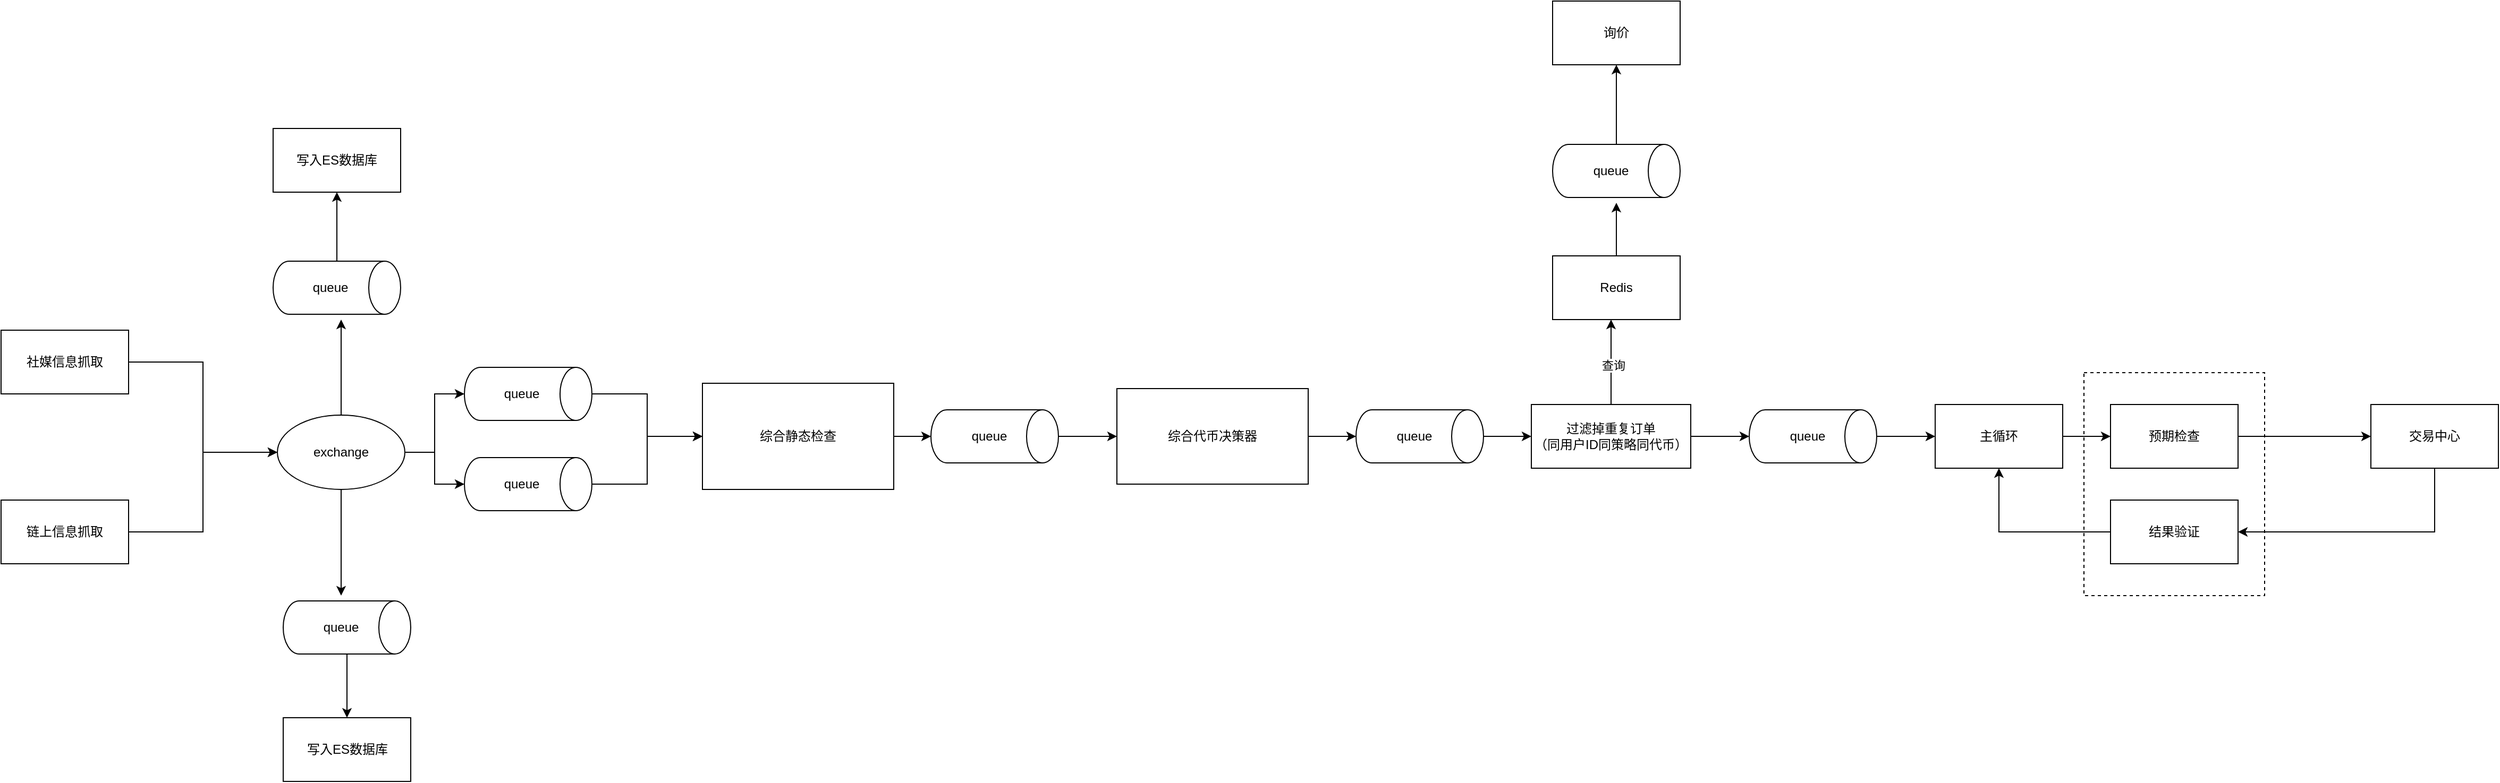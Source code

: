 <mxfile version="28.2.3">
  <diagram name="第 1 页" id="ktbgdnzE6EwHR5D7C_3F">
    <mxGraphModel dx="3804" dy="2698" grid="1" gridSize="10" guides="1" tooltips="1" connect="1" arrows="1" fold="1" page="1" pageScale="1" pageWidth="827" pageHeight="1169" math="0" shadow="0">
      <root>
        <mxCell id="0" />
        <mxCell id="1" parent="0" />
        <mxCell id="BARgVbZ0Zno3lgLKfqqs-4" value="" style="rounded=0;whiteSpace=wrap;html=1;dashed=1;" vertex="1" parent="1">
          <mxGeometry x="1820" y="200" width="170" height="210" as="geometry" />
        </mxCell>
        <mxCell id="co5VTCmra7gZKyppTI4R-13" style="edgeStyle=orthogonalEdgeStyle;rounded=0;orthogonalLoop=1;jettySize=auto;html=1;entryX=0;entryY=0.5;entryDx=0;entryDy=0;" parent="1" source="co5VTCmra7gZKyppTI4R-1" target="co5VTCmra7gZKyppTI4R-9" edge="1">
          <mxGeometry relative="1" as="geometry" />
        </mxCell>
        <mxCell id="co5VTCmra7gZKyppTI4R-1" value="" style="shape=cylinder3;whiteSpace=wrap;html=1;boundedLbl=1;backgroundOutline=1;size=15;rotation=90;" parent="1" vertex="1">
          <mxGeometry x="331" y="245" width="50" height="120" as="geometry" />
        </mxCell>
        <mxCell id="co5VTCmra7gZKyppTI4R-2" value="queue" style="text;html=1;align=center;verticalAlign=middle;whiteSpace=wrap;rounded=0;" parent="1" vertex="1">
          <mxGeometry x="320" y="290" width="60" height="30" as="geometry" />
        </mxCell>
        <mxCell id="co5VTCmra7gZKyppTI4R-12" style="edgeStyle=orthogonalEdgeStyle;rounded=0;orthogonalLoop=1;jettySize=auto;html=1;" parent="1" source="co5VTCmra7gZKyppTI4R-5" target="co5VTCmra7gZKyppTI4R-9" edge="1">
          <mxGeometry relative="1" as="geometry" />
        </mxCell>
        <mxCell id="co5VTCmra7gZKyppTI4R-5" value="" style="shape=cylinder3;whiteSpace=wrap;html=1;boundedLbl=1;backgroundOutline=1;size=15;rotation=90;" parent="1" vertex="1">
          <mxGeometry x="331" y="160" width="50" height="120" as="geometry" />
        </mxCell>
        <mxCell id="co5VTCmra7gZKyppTI4R-6" value="queue" style="text;html=1;align=center;verticalAlign=middle;whiteSpace=wrap;rounded=0;" parent="1" vertex="1">
          <mxGeometry x="320" y="205" width="60" height="30" as="geometry" />
        </mxCell>
        <mxCell id="co5VTCmra7gZKyppTI4R-17" style="edgeStyle=orthogonalEdgeStyle;rounded=0;orthogonalLoop=1;jettySize=auto;html=1;" parent="1" source="co5VTCmra7gZKyppTI4R-9" target="co5VTCmra7gZKyppTI4R-15" edge="1">
          <mxGeometry relative="1" as="geometry" />
        </mxCell>
        <mxCell id="co5VTCmra7gZKyppTI4R-9" value="综合静态检查" style="rounded=0;whiteSpace=wrap;html=1;" parent="1" vertex="1">
          <mxGeometry x="520" y="210" width="180" height="100" as="geometry" />
        </mxCell>
        <mxCell id="co5VTCmra7gZKyppTI4R-19" style="edgeStyle=orthogonalEdgeStyle;rounded=0;orthogonalLoop=1;jettySize=auto;html=1;entryX=0;entryY=0.5;entryDx=0;entryDy=0;" parent="1" source="co5VTCmra7gZKyppTI4R-15" target="co5VTCmra7gZKyppTI4R-18" edge="1">
          <mxGeometry relative="1" as="geometry" />
        </mxCell>
        <mxCell id="co5VTCmra7gZKyppTI4R-15" value="" style="shape=cylinder3;whiteSpace=wrap;html=1;boundedLbl=1;backgroundOutline=1;size=15;rotation=90;" parent="1" vertex="1">
          <mxGeometry x="770" y="200" width="50" height="120" as="geometry" />
        </mxCell>
        <mxCell id="co5VTCmra7gZKyppTI4R-16" value="queue" style="text;html=1;align=center;verticalAlign=middle;whiteSpace=wrap;rounded=0;" parent="1" vertex="1">
          <mxGeometry x="760" y="245" width="60" height="30" as="geometry" />
        </mxCell>
        <mxCell id="co5VTCmra7gZKyppTI4R-18" value="综合代币决策器" style="rounded=0;whiteSpace=wrap;html=1;" parent="1" vertex="1">
          <mxGeometry x="910" y="215" width="180" height="90" as="geometry" />
        </mxCell>
        <mxCell id="co5VTCmra7gZKyppTI4R-24" style="edgeStyle=orthogonalEdgeStyle;rounded=0;orthogonalLoop=1;jettySize=auto;html=1;" parent="1" source="co5VTCmra7gZKyppTI4R-21" edge="1">
          <mxGeometry relative="1" as="geometry">
            <mxPoint x="1300" y="260" as="targetPoint" />
          </mxGeometry>
        </mxCell>
        <mxCell id="co5VTCmra7gZKyppTI4R-21" value="" style="shape=cylinder3;whiteSpace=wrap;html=1;boundedLbl=1;backgroundOutline=1;size=15;rotation=90;" parent="1" vertex="1">
          <mxGeometry x="1170" y="200" width="50" height="120" as="geometry" />
        </mxCell>
        <mxCell id="co5VTCmra7gZKyppTI4R-22" value="queue" style="text;html=1;align=center;verticalAlign=middle;whiteSpace=wrap;rounded=0;" parent="1" vertex="1">
          <mxGeometry x="1160" y="245" width="60" height="30" as="geometry" />
        </mxCell>
        <mxCell id="co5VTCmra7gZKyppTI4R-23" style="edgeStyle=orthogonalEdgeStyle;rounded=0;orthogonalLoop=1;jettySize=auto;html=1;entryX=0.5;entryY=1;entryDx=0;entryDy=0;entryPerimeter=0;" parent="1" source="co5VTCmra7gZKyppTI4R-18" target="co5VTCmra7gZKyppTI4R-21" edge="1">
          <mxGeometry relative="1" as="geometry" />
        </mxCell>
        <mxCell id="co5VTCmra7gZKyppTI4R-28" style="edgeStyle=orthogonalEdgeStyle;rounded=0;orthogonalLoop=1;jettySize=auto;html=1;" parent="1" source="co5VTCmra7gZKyppTI4R-25" target="co5VTCmra7gZKyppTI4R-26" edge="1">
          <mxGeometry relative="1" as="geometry" />
        </mxCell>
        <mxCell id="BARgVbZ0Zno3lgLKfqqs-17" style="edgeStyle=orthogonalEdgeStyle;rounded=0;orthogonalLoop=1;jettySize=auto;html=1;" edge="1" parent="1" source="co5VTCmra7gZKyppTI4R-25">
          <mxGeometry relative="1" as="geometry">
            <mxPoint x="1375" y="150" as="targetPoint" />
          </mxGeometry>
        </mxCell>
        <mxCell id="BARgVbZ0Zno3lgLKfqqs-32" value="查询" style="edgeLabel;html=1;align=center;verticalAlign=middle;resizable=0;points=[];" vertex="1" connectable="0" parent="BARgVbZ0Zno3lgLKfqqs-17">
          <mxGeometry x="-0.073" y="-2" relative="1" as="geometry">
            <mxPoint as="offset" />
          </mxGeometry>
        </mxCell>
        <mxCell id="co5VTCmra7gZKyppTI4R-25" value="过滤掉重复订单&lt;br&gt;（同用户ID同策略同代币）" style="rounded=0;whiteSpace=wrap;html=1;" parent="1" vertex="1">
          <mxGeometry x="1300" y="230" width="150" height="60" as="geometry" />
        </mxCell>
        <mxCell id="co5VTCmra7gZKyppTI4R-29" style="edgeStyle=orthogonalEdgeStyle;rounded=0;orthogonalLoop=1;jettySize=auto;html=1;" parent="1" source="co5VTCmra7gZKyppTI4R-26" edge="1">
          <mxGeometry relative="1" as="geometry">
            <mxPoint x="1680" y="260" as="targetPoint" />
          </mxGeometry>
        </mxCell>
        <mxCell id="co5VTCmra7gZKyppTI4R-26" value="" style="shape=cylinder3;whiteSpace=wrap;html=1;boundedLbl=1;backgroundOutline=1;size=15;rotation=90;" parent="1" vertex="1">
          <mxGeometry x="1540" y="200" width="50" height="120" as="geometry" />
        </mxCell>
        <mxCell id="co5VTCmra7gZKyppTI4R-27" value="queue" style="text;html=1;align=center;verticalAlign=middle;whiteSpace=wrap;rounded=0;" parent="1" vertex="1">
          <mxGeometry x="1530" y="245" width="60" height="30" as="geometry" />
        </mxCell>
        <mxCell id="BARgVbZ0Zno3lgLKfqqs-29" style="edgeStyle=orthogonalEdgeStyle;rounded=0;orthogonalLoop=1;jettySize=auto;html=1;exitX=1;exitY=0.5;exitDx=0;exitDy=0;entryX=0;entryY=0.5;entryDx=0;entryDy=0;" edge="1" parent="1" source="co5VTCmra7gZKyppTI4R-30" target="BARgVbZ0Zno3lgLKfqqs-3">
          <mxGeometry relative="1" as="geometry" />
        </mxCell>
        <mxCell id="co5VTCmra7gZKyppTI4R-30" value="主循环" style="rounded=0;whiteSpace=wrap;html=1;" parent="1" vertex="1">
          <mxGeometry x="1680" y="230" width="120" height="60" as="geometry" />
        </mxCell>
        <mxCell id="co5VTCmra7gZKyppTI4R-56" style="edgeStyle=orthogonalEdgeStyle;rounded=0;orthogonalLoop=1;jettySize=auto;html=1;" parent="1" source="co5VTCmra7gZKyppTI4R-35" edge="1">
          <mxGeometry relative="1" as="geometry">
            <mxPoint x="180" y="150" as="targetPoint" />
          </mxGeometry>
        </mxCell>
        <mxCell id="co5VTCmra7gZKyppTI4R-57" style="edgeStyle=orthogonalEdgeStyle;rounded=0;orthogonalLoop=1;jettySize=auto;html=1;" parent="1" source="co5VTCmra7gZKyppTI4R-35" edge="1">
          <mxGeometry relative="1" as="geometry">
            <mxPoint x="180" y="410" as="targetPoint" />
          </mxGeometry>
        </mxCell>
        <mxCell id="co5VTCmra7gZKyppTI4R-35" value="exchange" style="ellipse;whiteSpace=wrap;html=1;" parent="1" vertex="1">
          <mxGeometry x="120" y="240" width="120" height="70" as="geometry" />
        </mxCell>
        <mxCell id="co5VTCmra7gZKyppTI4R-45" style="edgeStyle=orthogonalEdgeStyle;rounded=0;orthogonalLoop=1;jettySize=auto;html=1;entryX=0;entryY=0.5;entryDx=0;entryDy=0;" parent="1" source="co5VTCmra7gZKyppTI4R-37" target="co5VTCmra7gZKyppTI4R-35" edge="1">
          <mxGeometry relative="1" as="geometry" />
        </mxCell>
        <mxCell id="co5VTCmra7gZKyppTI4R-37" value="社媒信息抓取" style="rounded=0;whiteSpace=wrap;html=1;" parent="1" vertex="1">
          <mxGeometry x="-140" y="160" width="120" height="60" as="geometry" />
        </mxCell>
        <mxCell id="co5VTCmra7gZKyppTI4R-46" style="edgeStyle=orthogonalEdgeStyle;rounded=0;orthogonalLoop=1;jettySize=auto;html=1;entryX=0;entryY=0.5;entryDx=0;entryDy=0;" parent="1" source="co5VTCmra7gZKyppTI4R-39" target="co5VTCmra7gZKyppTI4R-35" edge="1">
          <mxGeometry relative="1" as="geometry" />
        </mxCell>
        <mxCell id="co5VTCmra7gZKyppTI4R-39" value="链上信息抓取" style="rounded=0;whiteSpace=wrap;html=1;" parent="1" vertex="1">
          <mxGeometry x="-140" y="320" width="120" height="60" as="geometry" />
        </mxCell>
        <mxCell id="co5VTCmra7gZKyppTI4R-43" style="edgeStyle=orthogonalEdgeStyle;rounded=0;orthogonalLoop=1;jettySize=auto;html=1;entryX=0.5;entryY=1;entryDx=0;entryDy=0;entryPerimeter=0;" parent="1" source="co5VTCmra7gZKyppTI4R-35" target="co5VTCmra7gZKyppTI4R-1" edge="1">
          <mxGeometry relative="1" as="geometry" />
        </mxCell>
        <mxCell id="co5VTCmra7gZKyppTI4R-44" style="edgeStyle=orthogonalEdgeStyle;rounded=0;orthogonalLoop=1;jettySize=auto;html=1;entryX=0.5;entryY=1;entryDx=0;entryDy=0;entryPerimeter=0;" parent="1" source="co5VTCmra7gZKyppTI4R-35" target="co5VTCmra7gZKyppTI4R-5" edge="1">
          <mxGeometry relative="1" as="geometry" />
        </mxCell>
        <mxCell id="co5VTCmra7gZKyppTI4R-62" style="edgeStyle=orthogonalEdgeStyle;rounded=0;orthogonalLoop=1;jettySize=auto;html=1;entryX=0.5;entryY=1;entryDx=0;entryDy=0;" parent="1" source="co5VTCmra7gZKyppTI4R-47" target="co5VTCmra7gZKyppTI4R-58" edge="1">
          <mxGeometry relative="1" as="geometry" />
        </mxCell>
        <mxCell id="co5VTCmra7gZKyppTI4R-47" value="" style="shape=cylinder3;whiteSpace=wrap;html=1;boundedLbl=1;backgroundOutline=1;size=15;rotation=90;" parent="1" vertex="1">
          <mxGeometry x="151" y="60" width="50" height="120" as="geometry" />
        </mxCell>
        <mxCell id="co5VTCmra7gZKyppTI4R-48" value="queue" style="text;html=1;align=center;verticalAlign=middle;whiteSpace=wrap;rounded=0;" parent="1" vertex="1">
          <mxGeometry x="140" y="105" width="60" height="30" as="geometry" />
        </mxCell>
        <mxCell id="co5VTCmra7gZKyppTI4R-65" style="edgeStyle=orthogonalEdgeStyle;rounded=0;orthogonalLoop=1;jettySize=auto;html=1;entryX=0.5;entryY=0;entryDx=0;entryDy=0;" parent="1" source="co5VTCmra7gZKyppTI4R-50" target="co5VTCmra7gZKyppTI4R-63" edge="1">
          <mxGeometry relative="1" as="geometry" />
        </mxCell>
        <mxCell id="co5VTCmra7gZKyppTI4R-50" value="" style="shape=cylinder3;whiteSpace=wrap;html=1;boundedLbl=1;backgroundOutline=1;size=15;rotation=90;" parent="1" vertex="1">
          <mxGeometry x="160.5" y="380" width="50" height="120" as="geometry" />
        </mxCell>
        <mxCell id="co5VTCmra7gZKyppTI4R-51" value="queue" style="text;html=1;align=center;verticalAlign=middle;whiteSpace=wrap;rounded=0;" parent="1" vertex="1">
          <mxGeometry x="149.5" y="425" width="60" height="30" as="geometry" />
        </mxCell>
        <mxCell id="co5VTCmra7gZKyppTI4R-58" value="写入ES数据库" style="rounded=0;whiteSpace=wrap;html=1;" parent="1" vertex="1">
          <mxGeometry x="116" y="-30" width="120" height="60" as="geometry" />
        </mxCell>
        <mxCell id="co5VTCmra7gZKyppTI4R-63" value="写入ES数据库" style="rounded=0;whiteSpace=wrap;html=1;" parent="1" vertex="1">
          <mxGeometry x="125.5" y="525" width="120" height="60" as="geometry" />
        </mxCell>
        <mxCell id="BARgVbZ0Zno3lgLKfqqs-6" style="edgeStyle=orthogonalEdgeStyle;rounded=0;orthogonalLoop=1;jettySize=auto;html=1;exitX=1;exitY=0.5;exitDx=0;exitDy=0;" edge="1" parent="1" source="BARgVbZ0Zno3lgLKfqqs-3" target="BARgVbZ0Zno3lgLKfqqs-7">
          <mxGeometry relative="1" as="geometry">
            <mxPoint x="2050" y="249.857" as="targetPoint" />
          </mxGeometry>
        </mxCell>
        <mxCell id="BARgVbZ0Zno3lgLKfqqs-3" value="预期检查" style="rounded=0;whiteSpace=wrap;html=1;" vertex="1" parent="1">
          <mxGeometry x="1845" y="230" width="120" height="60" as="geometry" />
        </mxCell>
        <mxCell id="BARgVbZ0Zno3lgLKfqqs-9" style="edgeStyle=orthogonalEdgeStyle;rounded=0;orthogonalLoop=1;jettySize=auto;html=1;exitX=0;exitY=0.5;exitDx=0;exitDy=0;entryX=0.5;entryY=1;entryDx=0;entryDy=0;" edge="1" parent="1" source="BARgVbZ0Zno3lgLKfqqs-5" target="co5VTCmra7gZKyppTI4R-30">
          <mxGeometry relative="1" as="geometry" />
        </mxCell>
        <mxCell id="BARgVbZ0Zno3lgLKfqqs-5" value="结果验证" style="rounded=0;whiteSpace=wrap;html=1;" vertex="1" parent="1">
          <mxGeometry x="1845" y="320" width="120" height="60" as="geometry" />
        </mxCell>
        <mxCell id="BARgVbZ0Zno3lgLKfqqs-31" style="edgeStyle=orthogonalEdgeStyle;rounded=0;orthogonalLoop=1;jettySize=auto;html=1;entryX=1;entryY=0.5;entryDx=0;entryDy=0;" edge="1" parent="1" source="BARgVbZ0Zno3lgLKfqqs-7" target="BARgVbZ0Zno3lgLKfqqs-5">
          <mxGeometry relative="1" as="geometry">
            <Array as="points">
              <mxPoint x="2150" y="350" />
            </Array>
          </mxGeometry>
        </mxCell>
        <mxCell id="BARgVbZ0Zno3lgLKfqqs-7" value="交易中心" style="rounded=0;whiteSpace=wrap;html=1;" vertex="1" parent="1">
          <mxGeometry x="2090" y="230" width="120" height="60" as="geometry" />
        </mxCell>
        <mxCell id="BARgVbZ0Zno3lgLKfqqs-23" style="edgeStyle=orthogonalEdgeStyle;rounded=0;orthogonalLoop=1;jettySize=auto;html=1;" edge="1" parent="1" source="BARgVbZ0Zno3lgLKfqqs-22">
          <mxGeometry relative="1" as="geometry">
            <mxPoint x="1380" y="40" as="targetPoint" />
          </mxGeometry>
        </mxCell>
        <mxCell id="BARgVbZ0Zno3lgLKfqqs-22" value="Redis" style="rounded=0;whiteSpace=wrap;html=1;" vertex="1" parent="1">
          <mxGeometry x="1320" y="90" width="120" height="60" as="geometry" />
        </mxCell>
        <mxCell id="BARgVbZ0Zno3lgLKfqqs-26" style="edgeStyle=orthogonalEdgeStyle;rounded=0;orthogonalLoop=1;jettySize=auto;html=1;" edge="1" parent="1" source="BARgVbZ0Zno3lgLKfqqs-24">
          <mxGeometry relative="1" as="geometry">
            <mxPoint x="1380" y="-90" as="targetPoint" />
          </mxGeometry>
        </mxCell>
        <mxCell id="BARgVbZ0Zno3lgLKfqqs-24" value="" style="shape=cylinder3;whiteSpace=wrap;html=1;boundedLbl=1;backgroundOutline=1;size=15;rotation=90;" vertex="1" parent="1">
          <mxGeometry x="1355" y="-50" width="50" height="120" as="geometry" />
        </mxCell>
        <mxCell id="BARgVbZ0Zno3lgLKfqqs-25" value="queue" style="text;html=1;align=center;verticalAlign=middle;whiteSpace=wrap;rounded=0;" vertex="1" parent="1">
          <mxGeometry x="1345" y="-5" width="60" height="30" as="geometry" />
        </mxCell>
        <mxCell id="BARgVbZ0Zno3lgLKfqqs-27" value="询价" style="rounded=0;whiteSpace=wrap;html=1;" vertex="1" parent="1">
          <mxGeometry x="1320" y="-150" width="120" height="60" as="geometry" />
        </mxCell>
      </root>
    </mxGraphModel>
  </diagram>
</mxfile>
